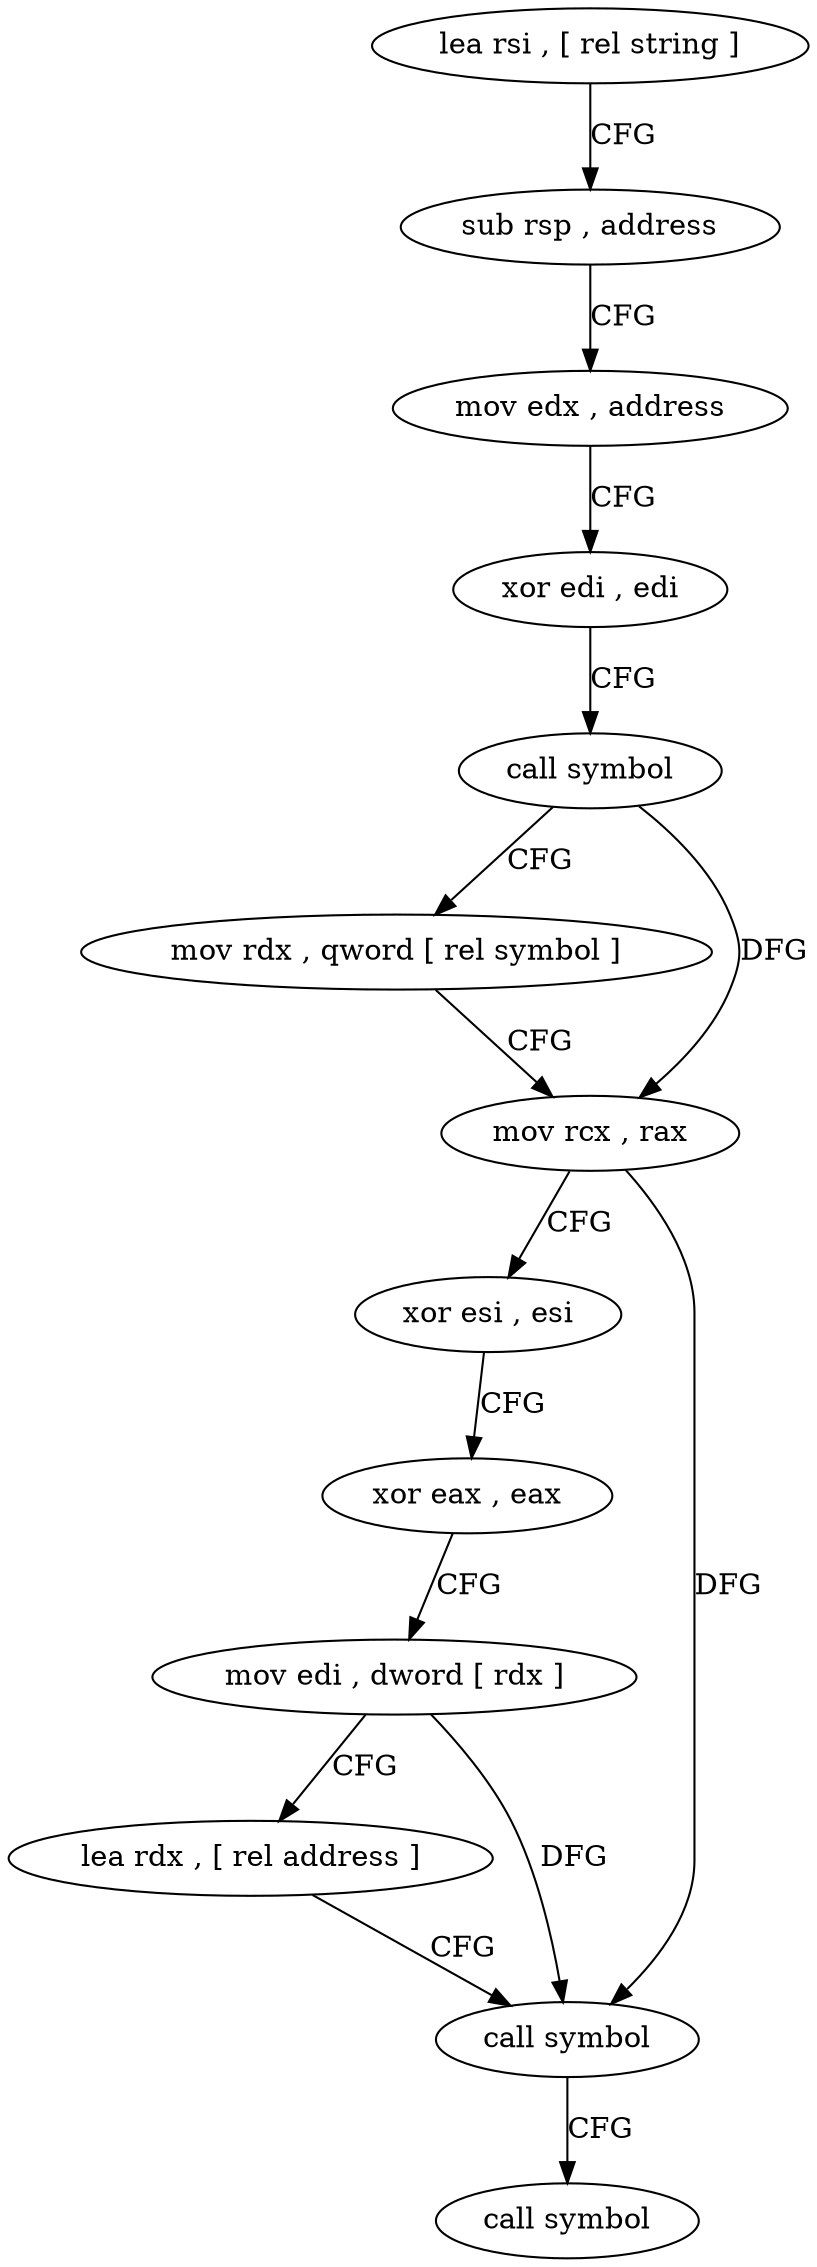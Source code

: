 digraph "func" {
"287152" [label = "lea rsi , [ rel string ]" ]
"287159" [label = "sub rsp , address" ]
"287163" [label = "mov edx , address" ]
"287168" [label = "xor edi , edi" ]
"287170" [label = "call symbol" ]
"287175" [label = "mov rdx , qword [ rel symbol ]" ]
"287182" [label = "mov rcx , rax" ]
"287185" [label = "xor esi , esi" ]
"287187" [label = "xor eax , eax" ]
"287189" [label = "mov edi , dword [ rdx ]" ]
"287191" [label = "lea rdx , [ rel address ]" ]
"287198" [label = "call symbol" ]
"287203" [label = "call symbol" ]
"287152" -> "287159" [ label = "CFG" ]
"287159" -> "287163" [ label = "CFG" ]
"287163" -> "287168" [ label = "CFG" ]
"287168" -> "287170" [ label = "CFG" ]
"287170" -> "287175" [ label = "CFG" ]
"287170" -> "287182" [ label = "DFG" ]
"287175" -> "287182" [ label = "CFG" ]
"287182" -> "287185" [ label = "CFG" ]
"287182" -> "287198" [ label = "DFG" ]
"287185" -> "287187" [ label = "CFG" ]
"287187" -> "287189" [ label = "CFG" ]
"287189" -> "287191" [ label = "CFG" ]
"287189" -> "287198" [ label = "DFG" ]
"287191" -> "287198" [ label = "CFG" ]
"287198" -> "287203" [ label = "CFG" ]
}
